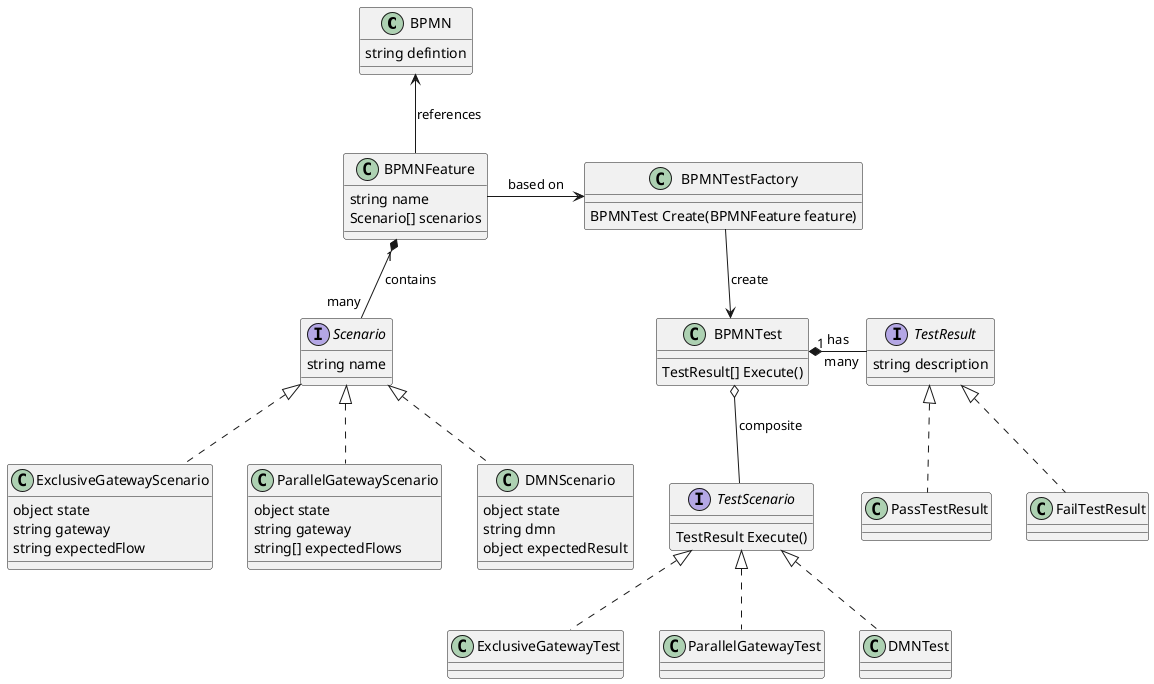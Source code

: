 @startuml

class BPMN {
  string defintion
}

class BPMNFeature {
  string name
  Scenario[] scenarios
}

interface Scenario {
  string name
}

class ExclusiveGatewayScenario {
  object state
  string gateway
  string expectedFlow
}

class ParallelGatewayScenario {
  object state
  string gateway
  string[] expectedFlows
}

class DMNScenario {  
  object state
  string dmn
  object expectedResult
}

class BPMNTestFactory
{
  BPMNTest Create(BPMNFeature feature)
}

class BPMNTest
{
  TestResult[] Execute()
}

interface TestResult
{
  string description  
}

interface TestScenario {
  TestResult Execute()
}


BPMN <-- BPMNFeature : references
BPMNFeature "1" *-- "many" Scenario : contains

Scenario <|.. ExclusiveGatewayScenario
Scenario <|.. ParallelGatewayScenario
Scenario <|.. DMNScenario

BPMNFeature -> BPMNTestFactory : based on
BPMNTestFactory --> BPMNTest : create
BPMNTest "1" *- "many" TestResult : has

TestResult <|.. PassTestResult
TestResult <|.. FailTestResult

BPMNTest o-- TestScenario : composite

TestScenario <|.. ExclusiveGatewayTest
TestScenario <|.. ParallelGatewayTest
TestScenario <|.. DMNTest

@enduml
